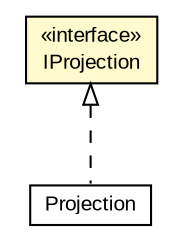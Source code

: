 #!/usr/local/bin/dot
#
# Class diagram 
# Generated by UMLGraph version R5_6-24-gf6e263 (http://www.umlgraph.org/)
#

digraph G {
	edge [fontname="arial",fontsize=10,labelfontname="arial",labelfontsize=10];
	node [fontname="arial",fontsize=10,shape=plaintext];
	nodesep=0.25;
	ranksep=0.5;
	// org.osmdroid.api.IProjection
	c120153 [label=<<table title="org.osmdroid.api.IProjection" border="0" cellborder="1" cellspacing="0" cellpadding="2" port="p" bgcolor="lemonChiffon" href="./IProjection.html">
		<tr><td><table border="0" cellspacing="0" cellpadding="1">
<tr><td align="center" balign="center"> &#171;interface&#187; </td></tr>
<tr><td align="center" balign="center"> IProjection </td></tr>
		</table></td></tr>
		</table>>, URL="./IProjection.html", fontname="arial", fontcolor="black", fontsize=10.0];
	// org.osmdroid.views.Projection
	c120378 [label=<<table title="org.osmdroid.views.Projection" border="0" cellborder="1" cellspacing="0" cellpadding="2" port="p" href="../views/Projection.html">
		<tr><td><table border="0" cellspacing="0" cellpadding="1">
<tr><td align="center" balign="center"> Projection </td></tr>
		</table></td></tr>
		</table>>, URL="../views/Projection.html", fontname="arial", fontcolor="black", fontsize=10.0];
	//org.osmdroid.views.Projection implements org.osmdroid.api.IProjection
	c120153:p -> c120378:p [dir=back,arrowtail=empty,style=dashed];
}

